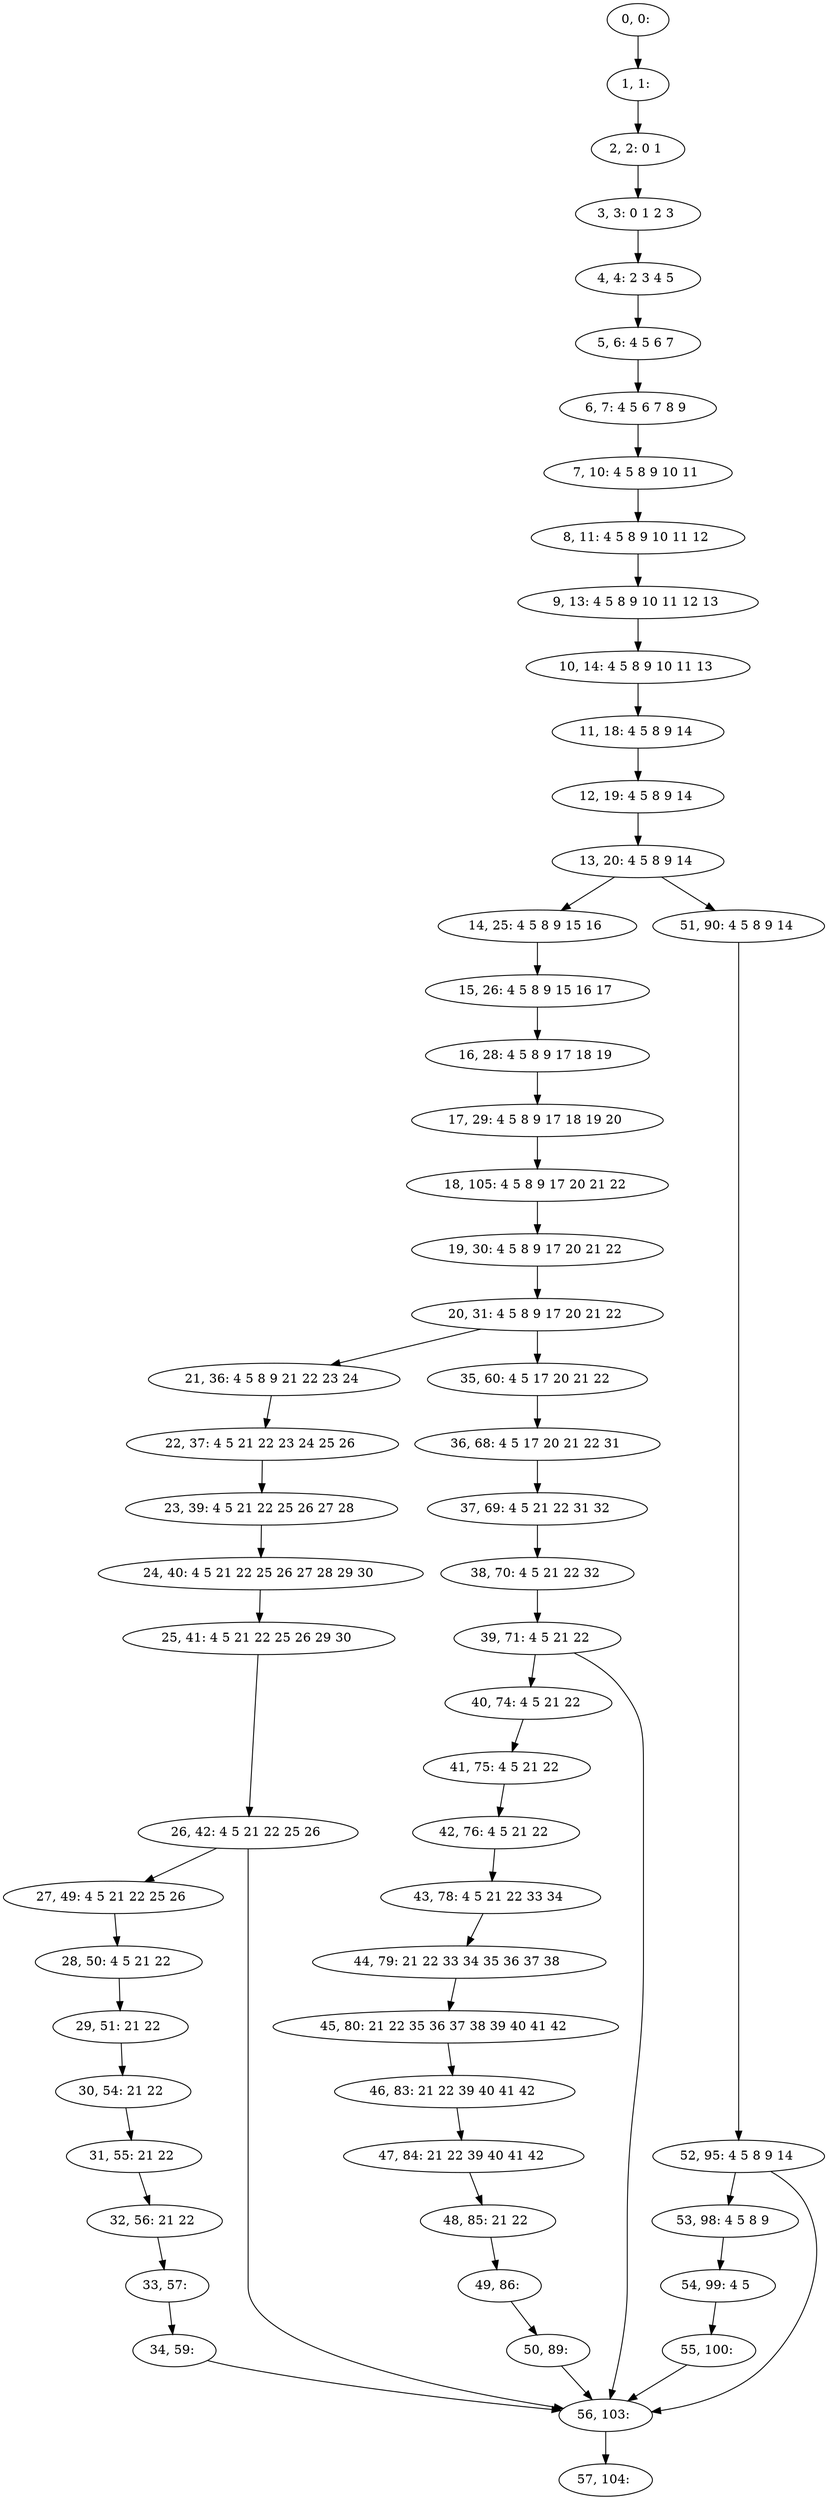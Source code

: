 digraph G {
0[label="0, 0: "];
1[label="1, 1: "];
2[label="2, 2: 0 1 "];
3[label="3, 3: 0 1 2 3 "];
4[label="4, 4: 2 3 4 5 "];
5[label="5, 6: 4 5 6 7 "];
6[label="6, 7: 4 5 6 7 8 9 "];
7[label="7, 10: 4 5 8 9 10 11 "];
8[label="8, 11: 4 5 8 9 10 11 12 "];
9[label="9, 13: 4 5 8 9 10 11 12 13 "];
10[label="10, 14: 4 5 8 9 10 11 13 "];
11[label="11, 18: 4 5 8 9 14 "];
12[label="12, 19: 4 5 8 9 14 "];
13[label="13, 20: 4 5 8 9 14 "];
14[label="14, 25: 4 5 8 9 15 16 "];
15[label="15, 26: 4 5 8 9 15 16 17 "];
16[label="16, 28: 4 5 8 9 17 18 19 "];
17[label="17, 29: 4 5 8 9 17 18 19 20 "];
18[label="18, 105: 4 5 8 9 17 20 21 22 "];
19[label="19, 30: 4 5 8 9 17 20 21 22 "];
20[label="20, 31: 4 5 8 9 17 20 21 22 "];
21[label="21, 36: 4 5 8 9 21 22 23 24 "];
22[label="22, 37: 4 5 21 22 23 24 25 26 "];
23[label="23, 39: 4 5 21 22 25 26 27 28 "];
24[label="24, 40: 4 5 21 22 25 26 27 28 29 30 "];
25[label="25, 41: 4 5 21 22 25 26 29 30 "];
26[label="26, 42: 4 5 21 22 25 26 "];
27[label="27, 49: 4 5 21 22 25 26 "];
28[label="28, 50: 4 5 21 22 "];
29[label="29, 51: 21 22 "];
30[label="30, 54: 21 22 "];
31[label="31, 55: 21 22 "];
32[label="32, 56: 21 22 "];
33[label="33, 57: "];
34[label="34, 59: "];
35[label="35, 60: 4 5 17 20 21 22 "];
36[label="36, 68: 4 5 17 20 21 22 31 "];
37[label="37, 69: 4 5 21 22 31 32 "];
38[label="38, 70: 4 5 21 22 32 "];
39[label="39, 71: 4 5 21 22 "];
40[label="40, 74: 4 5 21 22 "];
41[label="41, 75: 4 5 21 22 "];
42[label="42, 76: 4 5 21 22 "];
43[label="43, 78: 4 5 21 22 33 34 "];
44[label="44, 79: 21 22 33 34 35 36 37 38 "];
45[label="45, 80: 21 22 35 36 37 38 39 40 41 42 "];
46[label="46, 83: 21 22 39 40 41 42 "];
47[label="47, 84: 21 22 39 40 41 42 "];
48[label="48, 85: 21 22 "];
49[label="49, 86: "];
50[label="50, 89: "];
51[label="51, 90: 4 5 8 9 14 "];
52[label="52, 95: 4 5 8 9 14 "];
53[label="53, 98: 4 5 8 9 "];
54[label="54, 99: 4 5 "];
55[label="55, 100: "];
56[label="56, 103: "];
57[label="57, 104: "];
0->1 ;
1->2 ;
2->3 ;
3->4 ;
4->5 ;
5->6 ;
6->7 ;
7->8 ;
8->9 ;
9->10 ;
10->11 ;
11->12 ;
12->13 ;
13->14 ;
13->51 ;
14->15 ;
15->16 ;
16->17 ;
17->18 ;
18->19 ;
19->20 ;
20->21 ;
20->35 ;
21->22 ;
22->23 ;
23->24 ;
24->25 ;
25->26 ;
26->27 ;
26->56 ;
27->28 ;
28->29 ;
29->30 ;
30->31 ;
31->32 ;
32->33 ;
33->34 ;
34->56 ;
35->36 ;
36->37 ;
37->38 ;
38->39 ;
39->40 ;
39->56 ;
40->41 ;
41->42 ;
42->43 ;
43->44 ;
44->45 ;
45->46 ;
46->47 ;
47->48 ;
48->49 ;
49->50 ;
50->56 ;
51->52 ;
52->53 ;
52->56 ;
53->54 ;
54->55 ;
55->56 ;
56->57 ;
}
